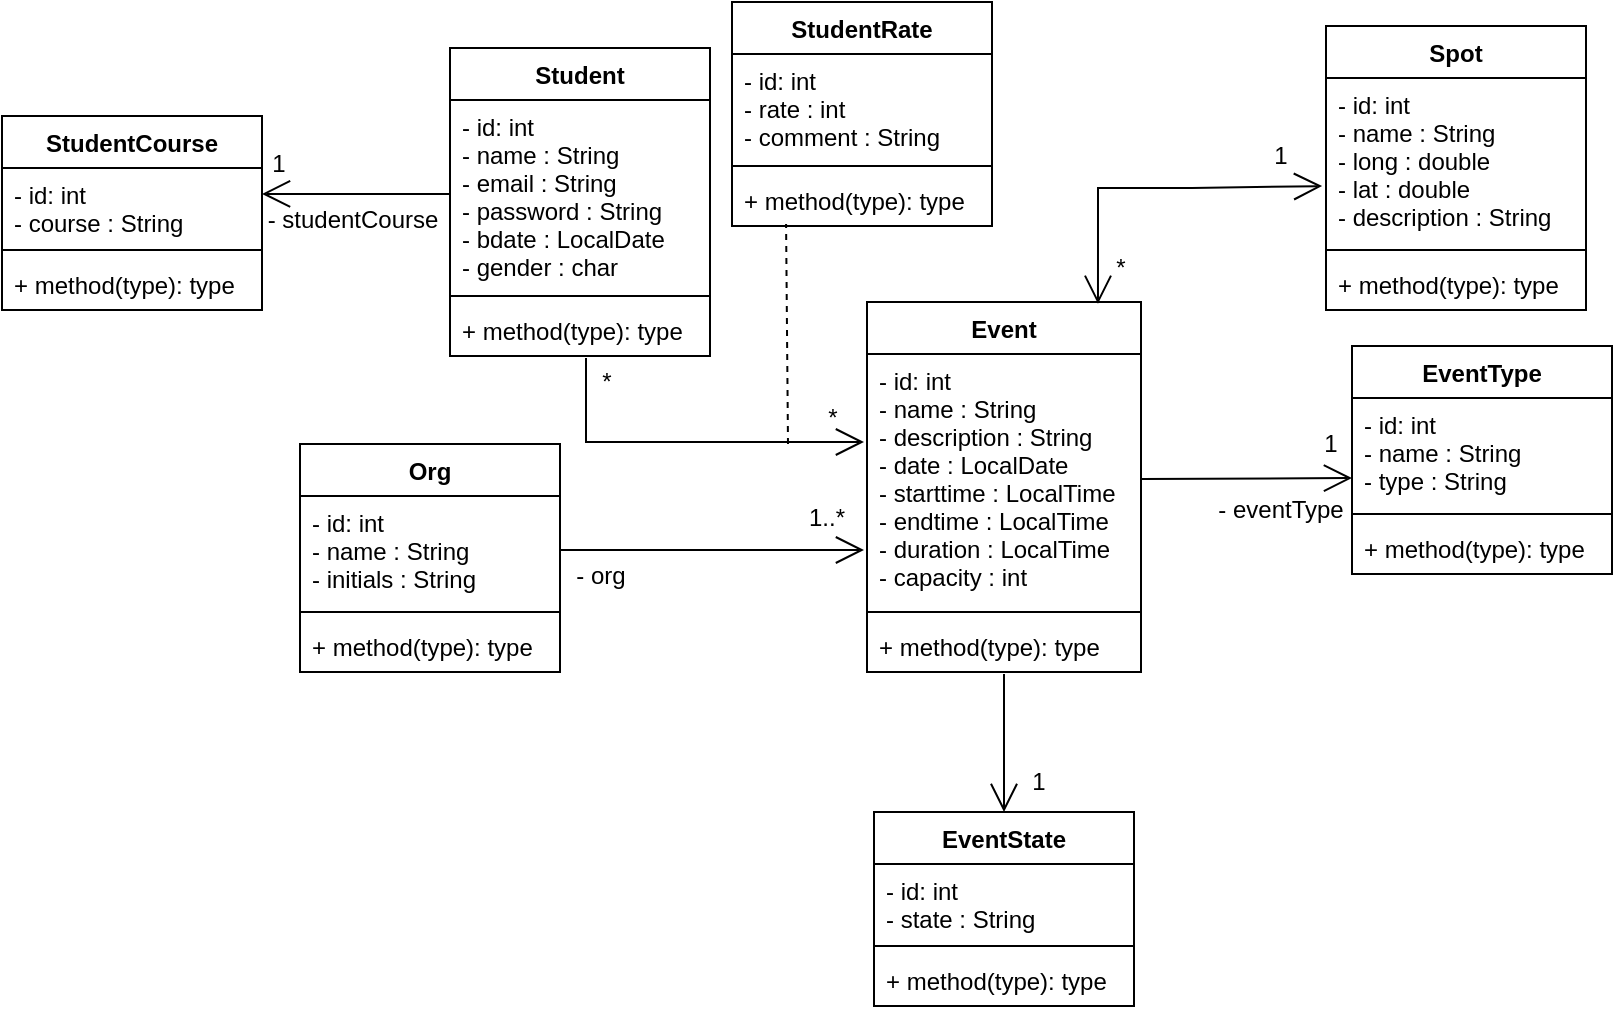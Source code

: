 <mxfile version="15.7.3" type="device"><diagram id="C5RBs43oDa-KdzZeNtuy" name="Page-1"><mxGraphModel dx="1422" dy="772" grid="0" gridSize="10" guides="1" tooltips="1" connect="1" arrows="1" fold="1" page="1" pageScale="1" pageWidth="827" pageHeight="1169" background="none" math="0" shadow="0"><root><mxCell id="WIyWlLk6GJQsqaUBKTNV-0"/><mxCell id="WIyWlLk6GJQsqaUBKTNV-1" parent="WIyWlLk6GJQsqaUBKTNV-0"/><mxCell id="1cYzp4cWMNftJvfOhMVj-0" value="Student" style="swimlane;fontStyle=1;align=center;verticalAlign=top;childLayout=stackLayout;horizontal=1;startSize=26;horizontalStack=0;resizeParent=1;resizeParentMax=0;resizeLast=0;collapsible=1;marginBottom=0;" vertex="1" parent="WIyWlLk6GJQsqaUBKTNV-1"><mxGeometry x="228" y="180" width="130" height="154" as="geometry"/></mxCell><mxCell id="1cYzp4cWMNftJvfOhMVj-1" value="- id: int&#10;- name : String&#10;- email : String&#10;- password : String&#10;- bdate : LocalDate&#10;- gender : char&#10;" style="text;strokeColor=none;fillColor=none;align=left;verticalAlign=top;spacingLeft=4;spacingRight=4;overflow=hidden;rotatable=0;points=[[0,0.5],[1,0.5]];portConstraint=eastwest;" vertex="1" parent="1cYzp4cWMNftJvfOhMVj-0"><mxGeometry y="26" width="130" height="94" as="geometry"/></mxCell><mxCell id="1cYzp4cWMNftJvfOhMVj-2" value="" style="line;strokeWidth=1;fillColor=none;align=left;verticalAlign=middle;spacingTop=-1;spacingLeft=3;spacingRight=3;rotatable=0;labelPosition=right;points=[];portConstraint=eastwest;" vertex="1" parent="1cYzp4cWMNftJvfOhMVj-0"><mxGeometry y="120" width="130" height="8" as="geometry"/></mxCell><mxCell id="1cYzp4cWMNftJvfOhMVj-3" value="+ method(type): type" style="text;strokeColor=none;fillColor=none;align=left;verticalAlign=top;spacingLeft=4;spacingRight=4;overflow=hidden;rotatable=0;points=[[0,0.5],[1,0.5]];portConstraint=eastwest;" vertex="1" parent="1cYzp4cWMNftJvfOhMVj-0"><mxGeometry y="128" width="130" height="26" as="geometry"/></mxCell><mxCell id="1cYzp4cWMNftJvfOhMVj-9" value="Spot" style="swimlane;fontStyle=1;align=center;verticalAlign=top;childLayout=stackLayout;horizontal=1;startSize=26;horizontalStack=0;resizeParent=1;resizeParentMax=0;resizeLast=0;collapsible=1;marginBottom=0;" vertex="1" parent="WIyWlLk6GJQsqaUBKTNV-1"><mxGeometry x="666" y="169" width="130" height="142" as="geometry"/></mxCell><mxCell id="1cYzp4cWMNftJvfOhMVj-10" value="- id: int&#10;- name : String&#10;- long : double&#10;- lat : double&#10;- description : String" style="text;strokeColor=none;fillColor=none;align=left;verticalAlign=top;spacingLeft=4;spacingRight=4;overflow=hidden;rotatable=0;points=[[0,0.5],[1,0.5]];portConstraint=eastwest;" vertex="1" parent="1cYzp4cWMNftJvfOhMVj-9"><mxGeometry y="26" width="130" height="82" as="geometry"/></mxCell><mxCell id="1cYzp4cWMNftJvfOhMVj-66" value="" style="endArrow=open;endFill=1;endSize=12;html=1;rounded=0;exitX=1;exitY=0.5;exitDx=0;exitDy=0;entryX=-0.015;entryY=0.659;entryDx=0;entryDy=0;entryPerimeter=0;" edge="1" parent="1cYzp4cWMNftJvfOhMVj-9" target="1cYzp4cWMNftJvfOhMVj-10"><mxGeometry width="160" relative="1" as="geometry"><mxPoint x="-67" y="81" as="sourcePoint"/><mxPoint x="85" y="81" as="targetPoint"/></mxGeometry></mxCell><mxCell id="1cYzp4cWMNftJvfOhMVj-11" value="" style="line;strokeWidth=1;fillColor=none;align=left;verticalAlign=middle;spacingTop=-1;spacingLeft=3;spacingRight=3;rotatable=0;labelPosition=right;points=[];portConstraint=eastwest;" vertex="1" parent="1cYzp4cWMNftJvfOhMVj-9"><mxGeometry y="108" width="130" height="8" as="geometry"/></mxCell><mxCell id="1cYzp4cWMNftJvfOhMVj-12" value="+ method(type): type" style="text;strokeColor=none;fillColor=none;align=left;verticalAlign=top;spacingLeft=4;spacingRight=4;overflow=hidden;rotatable=0;points=[[0,0.5],[1,0.5]];portConstraint=eastwest;" vertex="1" parent="1cYzp4cWMNftJvfOhMVj-9"><mxGeometry y="116" width="130" height="26" as="geometry"/></mxCell><mxCell id="1cYzp4cWMNftJvfOhMVj-13" value="Event" style="swimlane;fontStyle=1;align=center;verticalAlign=top;childLayout=stackLayout;horizontal=1;startSize=26;horizontalStack=0;resizeParent=1;resizeParentMax=0;resizeLast=0;collapsible=1;marginBottom=0;" vertex="1" parent="WIyWlLk6GJQsqaUBKTNV-1"><mxGeometry x="436.5" y="307" width="137" height="185" as="geometry"/></mxCell><mxCell id="1cYzp4cWMNftJvfOhMVj-14" value="- id: int&#10;- name : String&#10;- description : String&#10;- date : LocalDate&#10;- starttime : LocalTime&#10;- endtime : LocalTime&#10;- duration : LocalTime&#10;- capacity : int&#10;&#10;" style="text;strokeColor=none;fillColor=none;align=left;verticalAlign=top;spacingLeft=4;spacingRight=4;overflow=hidden;rotatable=0;points=[[0,0.5],[1,0.5]];portConstraint=eastwest;" vertex="1" parent="1cYzp4cWMNftJvfOhMVj-13"><mxGeometry y="26" width="137" height="125" as="geometry"/></mxCell><mxCell id="1cYzp4cWMNftJvfOhMVj-15" value="" style="line;strokeWidth=1;fillColor=none;align=left;verticalAlign=middle;spacingTop=-1;spacingLeft=3;spacingRight=3;rotatable=0;labelPosition=right;points=[];portConstraint=eastwest;" vertex="1" parent="1cYzp4cWMNftJvfOhMVj-13"><mxGeometry y="151" width="137" height="8" as="geometry"/></mxCell><mxCell id="1cYzp4cWMNftJvfOhMVj-16" value="+ method(type): type" style="text;strokeColor=none;fillColor=none;align=left;verticalAlign=top;spacingLeft=4;spacingRight=4;overflow=hidden;rotatable=0;points=[[0,0.5],[1,0.5]];portConstraint=eastwest;" vertex="1" parent="1cYzp4cWMNftJvfOhMVj-13"><mxGeometry y="159" width="137" height="26" as="geometry"/></mxCell><mxCell id="1cYzp4cWMNftJvfOhMVj-17" value="EventType&#10;" style="swimlane;fontStyle=1;align=center;verticalAlign=top;childLayout=stackLayout;horizontal=1;startSize=26;horizontalStack=0;resizeParent=1;resizeParentMax=0;resizeLast=0;collapsible=1;marginBottom=0;" vertex="1" parent="WIyWlLk6GJQsqaUBKTNV-1"><mxGeometry x="679" y="329" width="130" height="114" as="geometry"/></mxCell><mxCell id="1cYzp4cWMNftJvfOhMVj-18" value="- id: int&#10;- name : String&#10;- type : String" style="text;strokeColor=none;fillColor=none;align=left;verticalAlign=top;spacingLeft=4;spacingRight=4;overflow=hidden;rotatable=0;points=[[0,0.5],[1,0.5]];portConstraint=eastwest;" vertex="1" parent="1cYzp4cWMNftJvfOhMVj-17"><mxGeometry y="26" width="130" height="54" as="geometry"/></mxCell><mxCell id="1cYzp4cWMNftJvfOhMVj-19" value="" style="line;strokeWidth=1;fillColor=none;align=left;verticalAlign=middle;spacingTop=-1;spacingLeft=3;spacingRight=3;rotatable=0;labelPosition=right;points=[];portConstraint=eastwest;" vertex="1" parent="1cYzp4cWMNftJvfOhMVj-17"><mxGeometry y="80" width="130" height="8" as="geometry"/></mxCell><mxCell id="1cYzp4cWMNftJvfOhMVj-20" value="+ method(type): type" style="text;strokeColor=none;fillColor=none;align=left;verticalAlign=top;spacingLeft=4;spacingRight=4;overflow=hidden;rotatable=0;points=[[0,0.5],[1,0.5]];portConstraint=eastwest;" vertex="1" parent="1cYzp4cWMNftJvfOhMVj-17"><mxGeometry y="88" width="130" height="26" as="geometry"/></mxCell><mxCell id="1cYzp4cWMNftJvfOhMVj-21" value="EventState" style="swimlane;fontStyle=1;align=center;verticalAlign=top;childLayout=stackLayout;horizontal=1;startSize=26;horizontalStack=0;resizeParent=1;resizeParentMax=0;resizeLast=0;collapsible=1;marginBottom=0;" vertex="1" parent="WIyWlLk6GJQsqaUBKTNV-1"><mxGeometry x="440" y="562" width="130" height="97" as="geometry"/></mxCell><mxCell id="1cYzp4cWMNftJvfOhMVj-22" value="- id: int&#10;- state : String" style="text;strokeColor=none;fillColor=none;align=left;verticalAlign=top;spacingLeft=4;spacingRight=4;overflow=hidden;rotatable=0;points=[[0,0.5],[1,0.5]];portConstraint=eastwest;" vertex="1" parent="1cYzp4cWMNftJvfOhMVj-21"><mxGeometry y="26" width="130" height="37" as="geometry"/></mxCell><mxCell id="1cYzp4cWMNftJvfOhMVj-23" value="" style="line;strokeWidth=1;fillColor=none;align=left;verticalAlign=middle;spacingTop=-1;spacingLeft=3;spacingRight=3;rotatable=0;labelPosition=right;points=[];portConstraint=eastwest;" vertex="1" parent="1cYzp4cWMNftJvfOhMVj-21"><mxGeometry y="63" width="130" height="8" as="geometry"/></mxCell><mxCell id="1cYzp4cWMNftJvfOhMVj-24" value="+ method(type): type" style="text;strokeColor=none;fillColor=none;align=left;verticalAlign=top;spacingLeft=4;spacingRight=4;overflow=hidden;rotatable=0;points=[[0,0.5],[1,0.5]];portConstraint=eastwest;" vertex="1" parent="1cYzp4cWMNftJvfOhMVj-21"><mxGeometry y="71" width="130" height="26" as="geometry"/></mxCell><mxCell id="1cYzp4cWMNftJvfOhMVj-29" value="StudentCourse" style="swimlane;fontStyle=1;align=center;verticalAlign=top;childLayout=stackLayout;horizontal=1;startSize=26;horizontalStack=0;resizeParent=1;resizeParentMax=0;resizeLast=0;collapsible=1;marginBottom=0;" vertex="1" parent="WIyWlLk6GJQsqaUBKTNV-1"><mxGeometry x="4" y="214" width="130" height="97" as="geometry"/></mxCell><mxCell id="1cYzp4cWMNftJvfOhMVj-30" value="- id: int&#10;- course : String" style="text;strokeColor=none;fillColor=none;align=left;verticalAlign=top;spacingLeft=4;spacingRight=4;overflow=hidden;rotatable=0;points=[[0,0.5],[1,0.5]];portConstraint=eastwest;" vertex="1" parent="1cYzp4cWMNftJvfOhMVj-29"><mxGeometry y="26" width="130" height="37" as="geometry"/></mxCell><mxCell id="1cYzp4cWMNftJvfOhMVj-31" value="" style="line;strokeWidth=1;fillColor=none;align=left;verticalAlign=middle;spacingTop=-1;spacingLeft=3;spacingRight=3;rotatable=0;labelPosition=right;points=[];portConstraint=eastwest;" vertex="1" parent="1cYzp4cWMNftJvfOhMVj-29"><mxGeometry y="63" width="130" height="8" as="geometry"/></mxCell><mxCell id="1cYzp4cWMNftJvfOhMVj-32" value="+ method(type): type" style="text;strokeColor=none;fillColor=none;align=left;verticalAlign=top;spacingLeft=4;spacingRight=4;overflow=hidden;rotatable=0;points=[[0,0.5],[1,0.5]];portConstraint=eastwest;" vertex="1" parent="1cYzp4cWMNftJvfOhMVj-29"><mxGeometry y="71" width="130" height="26" as="geometry"/></mxCell><mxCell id="1cYzp4cWMNftJvfOhMVj-33" value="Org" style="swimlane;fontStyle=1;align=center;verticalAlign=top;childLayout=stackLayout;horizontal=1;startSize=26;horizontalStack=0;resizeParent=1;resizeParentMax=0;resizeLast=0;collapsible=1;marginBottom=0;" vertex="1" parent="WIyWlLk6GJQsqaUBKTNV-1"><mxGeometry x="153" y="378" width="130" height="114" as="geometry"/></mxCell><mxCell id="1cYzp4cWMNftJvfOhMVj-34" value="- id: int&#10;- name : String&#10;- initials : String" style="text;strokeColor=none;fillColor=none;align=left;verticalAlign=top;spacingLeft=4;spacingRight=4;overflow=hidden;rotatable=0;points=[[0,0.5],[1,0.5]];portConstraint=eastwest;" vertex="1" parent="1cYzp4cWMNftJvfOhMVj-33"><mxGeometry y="26" width="130" height="54" as="geometry"/></mxCell><mxCell id="1cYzp4cWMNftJvfOhMVj-35" value="" style="line;strokeWidth=1;fillColor=none;align=left;verticalAlign=middle;spacingTop=-1;spacingLeft=3;spacingRight=3;rotatable=0;labelPosition=right;points=[];portConstraint=eastwest;" vertex="1" parent="1cYzp4cWMNftJvfOhMVj-33"><mxGeometry y="80" width="130" height="8" as="geometry"/></mxCell><mxCell id="1cYzp4cWMNftJvfOhMVj-36" value="+ method(type): type" style="text;strokeColor=none;fillColor=none;align=left;verticalAlign=top;spacingLeft=4;spacingRight=4;overflow=hidden;rotatable=0;points=[[0,0.5],[1,0.5]];portConstraint=eastwest;" vertex="1" parent="1cYzp4cWMNftJvfOhMVj-33"><mxGeometry y="88" width="130" height="26" as="geometry"/></mxCell><mxCell id="1cYzp4cWMNftJvfOhMVj-37" value="" style="endArrow=open;endFill=1;endSize=12;html=1;rounded=0;exitX=0;exitY=0.5;exitDx=0;exitDy=0;entryX=1;entryY=0.351;entryDx=0;entryDy=0;entryPerimeter=0;" edge="1" parent="WIyWlLk6GJQsqaUBKTNV-1" source="1cYzp4cWMNftJvfOhMVj-1" target="1cYzp4cWMNftJvfOhMVj-30"><mxGeometry width="160" relative="1" as="geometry"><mxPoint x="208" y="262" as="sourcePoint"/><mxPoint x="130" y="261" as="targetPoint"/></mxGeometry></mxCell><mxCell id="1cYzp4cWMNftJvfOhMVj-38" value="1" style="text;html=1;align=center;verticalAlign=middle;resizable=0;points=[];autosize=1;strokeColor=none;fillColor=none;" vertex="1" parent="WIyWlLk6GJQsqaUBKTNV-1"><mxGeometry x="133" y="229" width="17" height="18" as="geometry"/></mxCell><mxCell id="1cYzp4cWMNftJvfOhMVj-39" value="- studentCourse" style="text;html=1;align=center;verticalAlign=middle;resizable=0;points=[];autosize=1;strokeColor=none;fillColor=none;" vertex="1" parent="WIyWlLk6GJQsqaUBKTNV-1"><mxGeometry x="131" y="257" width="95" height="18" as="geometry"/></mxCell><mxCell id="1cYzp4cWMNftJvfOhMVj-40" value="" style="endArrow=open;endFill=1;endSize=12;html=1;rounded=0;exitX=1;exitY=0.5;exitDx=0;exitDy=0;entryX=0;entryY=0.741;entryDx=0;entryDy=0;entryPerimeter=0;" edge="1" parent="WIyWlLk6GJQsqaUBKTNV-1" source="1cYzp4cWMNftJvfOhMVj-14" target="1cYzp4cWMNftJvfOhMVj-18"><mxGeometry width="160" relative="1" as="geometry"><mxPoint x="569" y="296" as="sourcePoint"/><mxPoint x="655" y="287" as="targetPoint"/></mxGeometry></mxCell><mxCell id="1cYzp4cWMNftJvfOhMVj-41" value="1" style="text;html=1;align=center;verticalAlign=middle;resizable=0;points=[];autosize=1;strokeColor=none;fillColor=none;" vertex="1" parent="WIyWlLk6GJQsqaUBKTNV-1"><mxGeometry x="659" y="369" width="17" height="18" as="geometry"/></mxCell><mxCell id="1cYzp4cWMNftJvfOhMVj-42" value="- eventType" style="text;html=1;align=center;verticalAlign=middle;resizable=0;points=[];autosize=1;strokeColor=none;fillColor=none;" vertex="1" parent="WIyWlLk6GJQsqaUBKTNV-1"><mxGeometry x="606" y="402" width="73" height="18" as="geometry"/></mxCell><mxCell id="1cYzp4cWMNftJvfOhMVj-43" value="" style="endArrow=open;endFill=1;endSize=12;html=1;rounded=0;entryX=0.843;entryY=0.005;entryDx=0;entryDy=0;entryPerimeter=0;" edge="1" parent="WIyWlLk6GJQsqaUBKTNV-1" target="1cYzp4cWMNftJvfOhMVj-13"><mxGeometry width="160" relative="1" as="geometry"><mxPoint x="599" y="250" as="sourcePoint"/><mxPoint x="577" y="292" as="targetPoint"/><Array as="points"><mxPoint x="552" y="250"/></Array></mxGeometry></mxCell><mxCell id="1cYzp4cWMNftJvfOhMVj-44" value="*" style="text;html=1;align=center;verticalAlign=middle;resizable=0;points=[];autosize=1;strokeColor=none;fillColor=none;" vertex="1" parent="WIyWlLk6GJQsqaUBKTNV-1"><mxGeometry x="555" y="281" width="15" height="18" as="geometry"/></mxCell><mxCell id="1cYzp4cWMNftJvfOhMVj-48" value="" style="endArrow=open;endFill=1;endSize=12;html=1;rounded=0;exitX=1;exitY=0.5;exitDx=0;exitDy=0;" edge="1" parent="WIyWlLk6GJQsqaUBKTNV-1" source="1cYzp4cWMNftJvfOhMVj-34"><mxGeometry width="160" relative="1" as="geometry"><mxPoint x="293" y="420" as="sourcePoint"/><mxPoint x="435" y="431" as="targetPoint"/></mxGeometry></mxCell><mxCell id="1cYzp4cWMNftJvfOhMVj-49" value="1..*" style="text;html=1;align=center;verticalAlign=middle;resizable=0;points=[];autosize=1;strokeColor=none;fillColor=none;" vertex="1" parent="WIyWlLk6GJQsqaUBKTNV-1"><mxGeometry x="402" y="406" width="28" height="18" as="geometry"/></mxCell><mxCell id="1cYzp4cWMNftJvfOhMVj-50" value="- org" style="text;html=1;align=center;verticalAlign=middle;resizable=0;points=[];autosize=1;strokeColor=none;fillColor=none;" vertex="1" parent="WIyWlLk6GJQsqaUBKTNV-1"><mxGeometry x="285" y="435" width="35" height="18" as="geometry"/></mxCell><mxCell id="1cYzp4cWMNftJvfOhMVj-51" value="StudentRate" style="swimlane;fontStyle=1;align=center;verticalAlign=top;childLayout=stackLayout;horizontal=1;startSize=26;horizontalStack=0;resizeParent=1;resizeParentMax=0;resizeLast=0;collapsible=1;marginBottom=0;" vertex="1" parent="WIyWlLk6GJQsqaUBKTNV-1"><mxGeometry x="369" y="157" width="130" height="112" as="geometry"/></mxCell><mxCell id="1cYzp4cWMNftJvfOhMVj-52" value="- id: int&#10;- rate : int&#10;- comment : String" style="text;strokeColor=none;fillColor=none;align=left;verticalAlign=top;spacingLeft=4;spacingRight=4;overflow=hidden;rotatable=0;points=[[0,0.5],[1,0.5]];portConstraint=eastwest;" vertex="1" parent="1cYzp4cWMNftJvfOhMVj-51"><mxGeometry y="26" width="130" height="52" as="geometry"/></mxCell><mxCell id="1cYzp4cWMNftJvfOhMVj-53" value="" style="line;strokeWidth=1;fillColor=none;align=left;verticalAlign=middle;spacingTop=-1;spacingLeft=3;spacingRight=3;rotatable=0;labelPosition=right;points=[];portConstraint=eastwest;" vertex="1" parent="1cYzp4cWMNftJvfOhMVj-51"><mxGeometry y="78" width="130" height="8" as="geometry"/></mxCell><mxCell id="1cYzp4cWMNftJvfOhMVj-54" value="+ method(type): type" style="text;strokeColor=none;fillColor=none;align=left;verticalAlign=top;spacingLeft=4;spacingRight=4;overflow=hidden;rotatable=0;points=[[0,0.5],[1,0.5]];portConstraint=eastwest;" vertex="1" parent="1cYzp4cWMNftJvfOhMVj-51"><mxGeometry y="86" width="130" height="26" as="geometry"/></mxCell><mxCell id="1cYzp4cWMNftJvfOhMVj-55" value="" style="endArrow=open;endFill=1;endSize=12;html=1;rounded=0;entryX=-0.011;entryY=0.352;entryDx=0;entryDy=0;entryPerimeter=0;" edge="1" parent="WIyWlLk6GJQsqaUBKTNV-1" target="1cYzp4cWMNftJvfOhMVj-14"><mxGeometry width="160" relative="1" as="geometry"><mxPoint x="296" y="335" as="sourcePoint"/><mxPoint x="423" y="323" as="targetPoint"/><Array as="points"><mxPoint x="296" y="377"/></Array></mxGeometry></mxCell><mxCell id="1cYzp4cWMNftJvfOhMVj-56" value="*" style="text;html=1;align=center;verticalAlign=middle;resizable=0;points=[];autosize=1;strokeColor=none;fillColor=none;" vertex="1" parent="WIyWlLk6GJQsqaUBKTNV-1"><mxGeometry x="411" y="356" width="15" height="18" as="geometry"/></mxCell><mxCell id="1cYzp4cWMNftJvfOhMVj-57" value="*" style="text;html=1;align=center;verticalAlign=middle;resizable=0;points=[];autosize=1;strokeColor=none;fillColor=none;" vertex="1" parent="WIyWlLk6GJQsqaUBKTNV-1"><mxGeometry x="298" y="338" width="15" height="18" as="geometry"/></mxCell><mxCell id="1cYzp4cWMNftJvfOhMVj-60" value="" style="endArrow=none;dashed=1;html=1;rounded=0;entryX=0.208;entryY=0.962;entryDx=0;entryDy=0;entryPerimeter=0;" edge="1" parent="WIyWlLk6GJQsqaUBKTNV-1" target="1cYzp4cWMNftJvfOhMVj-54"><mxGeometry width="50" height="50" relative="1" as="geometry"><mxPoint x="397" y="378" as="sourcePoint"/><mxPoint x="397" y="295" as="targetPoint"/></mxGeometry></mxCell><mxCell id="1cYzp4cWMNftJvfOhMVj-61" value="" style="endArrow=open;endFill=1;endSize=12;html=1;rounded=0;entryX=0.5;entryY=0;entryDx=0;entryDy=0;exitX=0.5;exitY=1.038;exitDx=0;exitDy=0;exitPerimeter=0;" edge="1" parent="WIyWlLk6GJQsqaUBKTNV-1" source="1cYzp4cWMNftJvfOhMVj-16" target="1cYzp4cWMNftJvfOhMVj-21"><mxGeometry width="160" relative="1" as="geometry"><mxPoint x="505" y="492" as="sourcePoint"/><mxPoint x="504.5" y="563" as="targetPoint"/></mxGeometry></mxCell><mxCell id="1cYzp4cWMNftJvfOhMVj-63" value="1" style="text;html=1;align=center;verticalAlign=middle;resizable=0;points=[];autosize=1;strokeColor=none;fillColor=none;" vertex="1" parent="WIyWlLk6GJQsqaUBKTNV-1"><mxGeometry x="513" y="538" width="17" height="18" as="geometry"/></mxCell><mxCell id="1cYzp4cWMNftJvfOhMVj-67" value="1" style="text;html=1;align=center;verticalAlign=middle;resizable=0;points=[];autosize=1;strokeColor=none;fillColor=none;" vertex="1" parent="WIyWlLk6GJQsqaUBKTNV-1"><mxGeometry x="634" y="225" width="17" height="18" as="geometry"/></mxCell></root></mxGraphModel></diagram></mxfile>